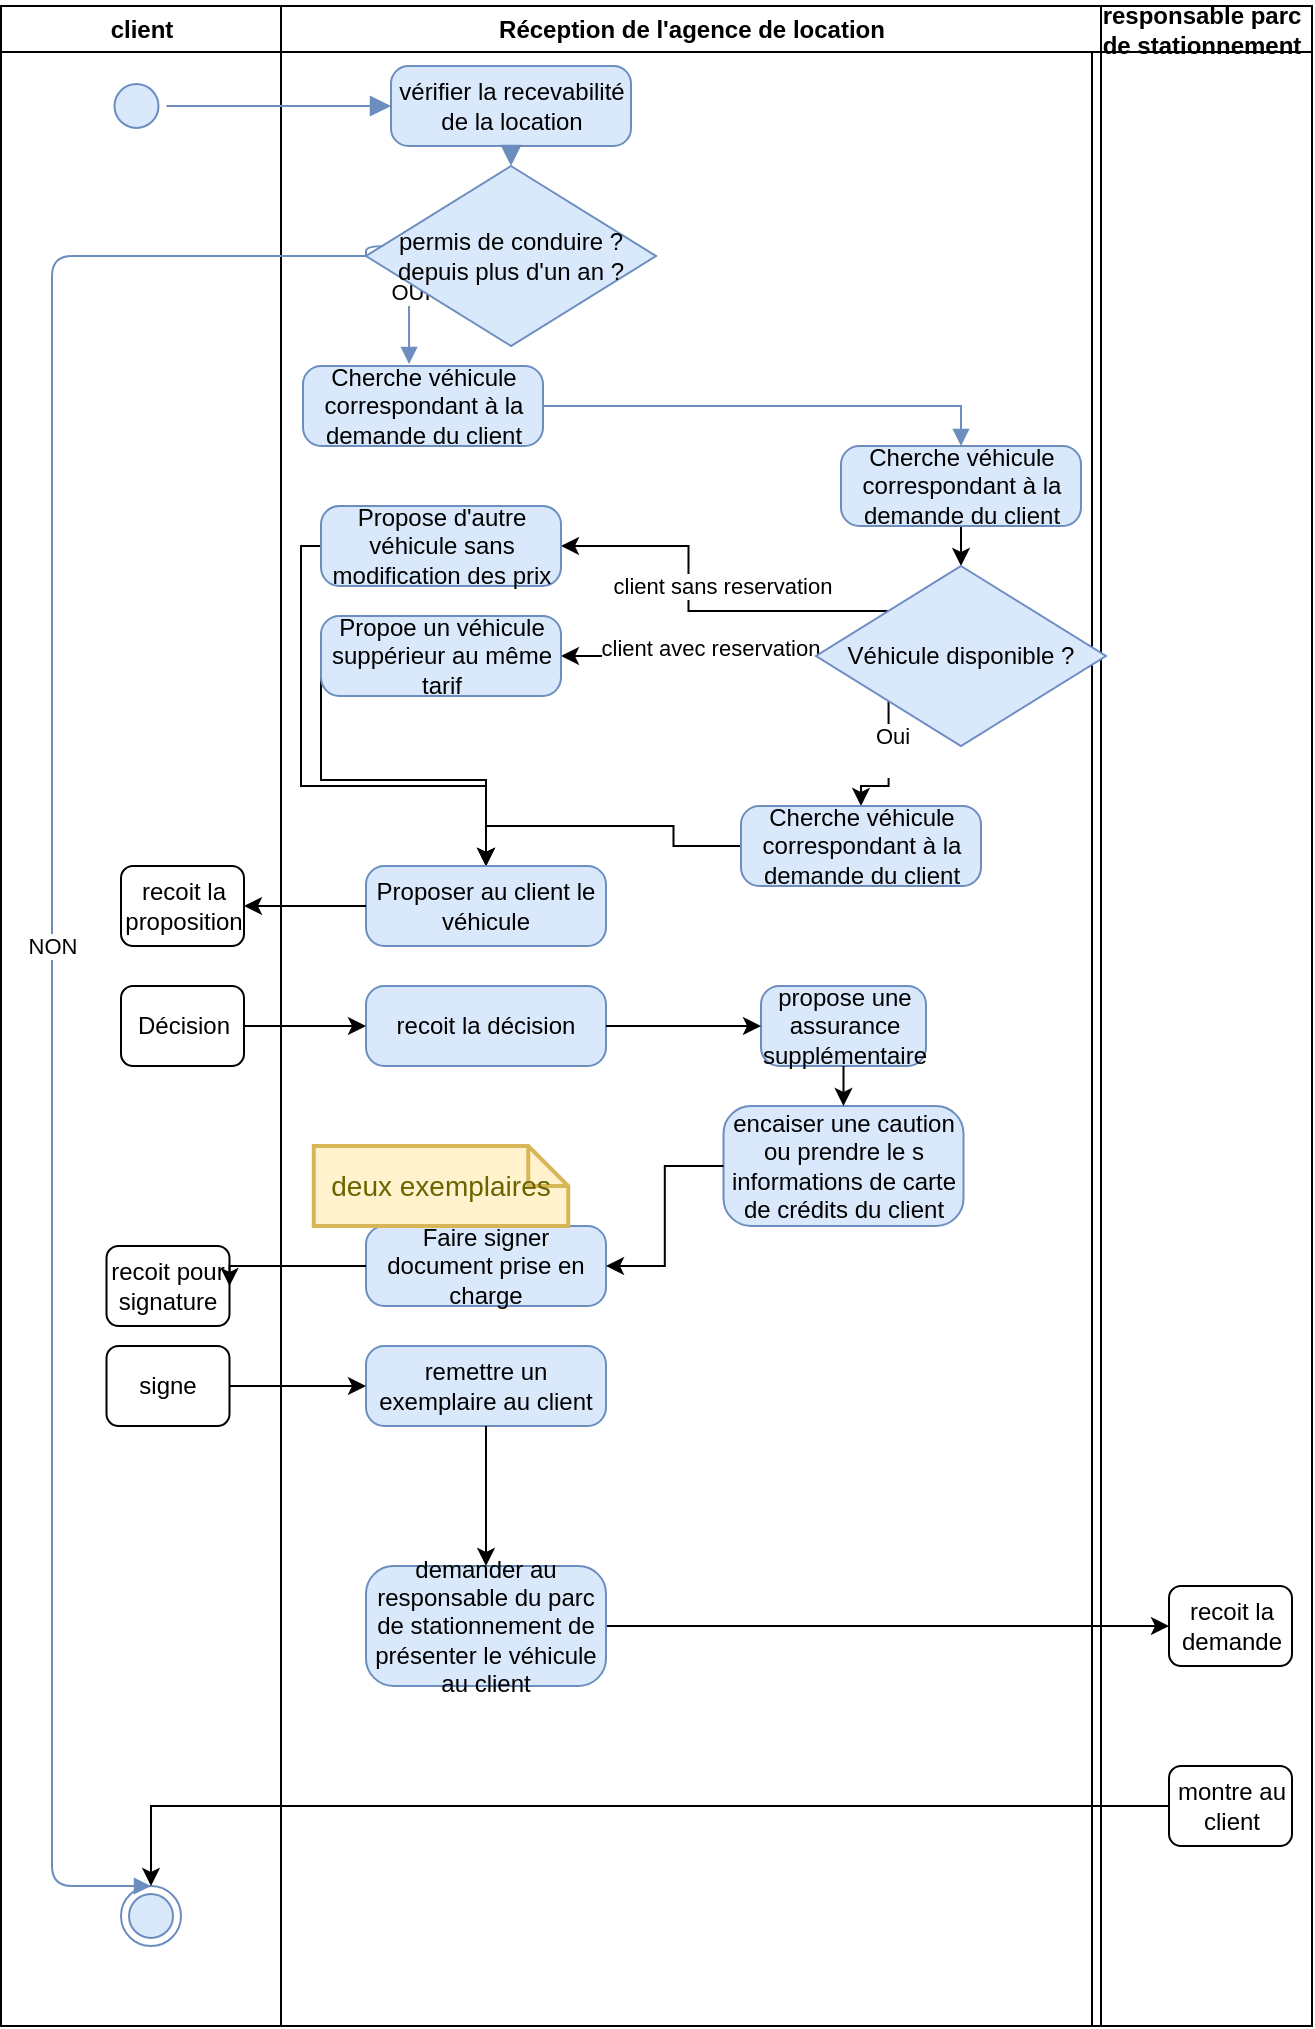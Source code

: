 <mxfile version="22.0.6" type="github">
  <diagram name="Page-1" id="tpbErF3e68gzHG-26Jsu">
    <mxGraphModel dx="555" dy="933" grid="1" gridSize="10" guides="1" tooltips="1" connect="1" arrows="1" fold="1" page="1" pageScale="1" pageWidth="827" pageHeight="1169" math="0" shadow="0">
      <root>
        <mxCell id="0" />
        <mxCell id="1" parent="0" />
        <mxCell id="fU_v04SYB27c5k4xfWVm-1" value="client" style="swimlane;whiteSpace=wrap;sketch=0;container=0;" vertex="1" parent="1">
          <mxGeometry x="104.5" y="80" width="140" height="1010" as="geometry" />
        </mxCell>
        <mxCell id="fU_v04SYB27c5k4xfWVm-2" value="" style="ellipse;shape=startState;fillColor=#dae8fc;strokeColor=#6c8ebf;" vertex="1" parent="fU_v04SYB27c5k4xfWVm-1">
          <mxGeometry x="52.75" y="35" width="30" height="30" as="geometry" />
        </mxCell>
        <mxCell id="fU_v04SYB27c5k4xfWVm-3" value="" style="ellipse;html=1;shape=endState;fillColor=#dae8fc;strokeColor=#6c8ebf;rounded=1;" vertex="1" parent="fU_v04SYB27c5k4xfWVm-1">
          <mxGeometry x="60" y="940" width="30" height="30" as="geometry" />
        </mxCell>
        <mxCell id="tVvADQtDrMfyOgMoGThi-26" value="recoit la proposition" style="rounded=1;whiteSpace=wrap;html=1;" vertex="1" parent="fU_v04SYB27c5k4xfWVm-1">
          <mxGeometry x="60" y="430" width="61.5" height="40" as="geometry" />
        </mxCell>
        <mxCell id="tVvADQtDrMfyOgMoGThi-27" value="Décision" style="rounded=1;whiteSpace=wrap;html=1;" vertex="1" parent="fU_v04SYB27c5k4xfWVm-1">
          <mxGeometry x="60" y="490" width="61.5" height="40" as="geometry" />
        </mxCell>
        <mxCell id="tVvADQtDrMfyOgMoGThi-41" value="recoit pour signature" style="rounded=1;whiteSpace=wrap;html=1;" vertex="1" parent="fU_v04SYB27c5k4xfWVm-1">
          <mxGeometry x="52.75" y="620" width="61.5" height="40" as="geometry" />
        </mxCell>
        <mxCell id="tVvADQtDrMfyOgMoGThi-43" value="signe" style="rounded=1;whiteSpace=wrap;html=1;" vertex="1" parent="fU_v04SYB27c5k4xfWVm-1">
          <mxGeometry x="52.75" y="670" width="61.5" height="40" as="geometry" />
        </mxCell>
        <mxCell id="fU_v04SYB27c5k4xfWVm-4" value="responsable parc de stationnement" style="swimlane;whiteSpace=wrap;expand=1;container=0;startSize=23;" vertex="1" parent="1">
          <mxGeometry x="650" y="80" width="110" height="1010" as="geometry" />
        </mxCell>
        <mxCell id="tVvADQtDrMfyOgMoGThi-85" value="montre au client" style="rounded=1;whiteSpace=wrap;html=1;" vertex="1" parent="fU_v04SYB27c5k4xfWVm-4">
          <mxGeometry x="38.5" y="880" width="61.5" height="40" as="geometry" />
        </mxCell>
        <mxCell id="tVvADQtDrMfyOgMoGThi-81" value="recoit la demande" style="rounded=1;whiteSpace=wrap;html=1;" vertex="1" parent="fU_v04SYB27c5k4xfWVm-4">
          <mxGeometry x="38.5" y="790" width="61.5" height="40" as="geometry" />
        </mxCell>
        <mxCell id="fU_v04SYB27c5k4xfWVm-7" value="Réception de l&#39;agence de location" style="swimlane;whiteSpace=wrap;container=0;" vertex="1" parent="1">
          <mxGeometry x="244.5" y="80" width="410" height="1010" as="geometry" />
        </mxCell>
        <mxCell id="fU_v04SYB27c5k4xfWVm-8" value="vérifier la recevabilité de la location" style="rounded=1;whiteSpace=wrap;html=1;arcSize=22;fillColor=#dae8fc;strokeColor=#6c8ebf;hachureGap=4;pointerEvents=0;" vertex="1" parent="fU_v04SYB27c5k4xfWVm-7">
          <mxGeometry x="55" y="30" width="120" height="40" as="geometry" />
        </mxCell>
        <mxCell id="fU_v04SYB27c5k4xfWVm-9" value="" style="edgeStyle=orthogonalEdgeStyle;html=1;verticalAlign=bottom;endArrow=block;endSize=8;strokeColor=#6c8ebf;sourcePerimeterSpacing=8;targetPerimeterSpacing=8;entryX=0.5;entryY=0;entryDx=0;entryDy=0;exitX=0.5;exitY=1;exitDx=0;exitDy=0;fillColor=#dae8fc;endFill=1;" edge="1" parent="fU_v04SYB27c5k4xfWVm-7" source="fU_v04SYB27c5k4xfWVm-8" target="fU_v04SYB27c5k4xfWVm-11">
          <mxGeometry relative="1" as="geometry">
            <mxPoint x="101" y="192" as="targetPoint" />
          </mxGeometry>
        </mxCell>
        <mxCell id="fU_v04SYB27c5k4xfWVm-10" value="OUI" style="edgeStyle=orthogonalEdgeStyle;orthogonalLoop=1;jettySize=auto;html=1;entryX=0.442;entryY=-0.025;entryDx=0;entryDy=0;entryPerimeter=0;endArrow=block;sourcePerimeterSpacing=8;targetPerimeterSpacing=8;strokeColor=#6c8ebf;verticalAlign=bottom;exitX=0;exitY=0.5;exitDx=0;exitDy=0;fillColor=#dae8fc;endFill=1;" edge="1" parent="fU_v04SYB27c5k4xfWVm-7" source="fU_v04SYB27c5k4xfWVm-11" target="fU_v04SYB27c5k4xfWVm-12">
          <mxGeometry x="0.367" relative="1" as="geometry">
            <Array as="points">
              <mxPoint x="64" y="120" />
            </Array>
            <mxPoint as="offset" />
          </mxGeometry>
        </mxCell>
        <mxCell id="fU_v04SYB27c5k4xfWVm-11" value="permis de conduire ? depuis plus d&#39;un an ? " style="rhombus;whiteSpace=wrap;html=1;fillColor=#dae8fc;strokeColor=#6c8ebf;hachureGap=4;pointerEvents=0;" vertex="1" parent="fU_v04SYB27c5k4xfWVm-7">
          <mxGeometry x="42.5" y="80" width="145" height="90" as="geometry" />
        </mxCell>
        <mxCell id="fU_v04SYB27c5k4xfWVm-12" value="Cherche véhicule correspondant à la demande du client" style="rounded=1;whiteSpace=wrap;html=1;arcSize=23;hachureGap=4;pointerEvents=0;fillColor=#dae8fc;strokeColor=#6c8ebf;" vertex="1" parent="fU_v04SYB27c5k4xfWVm-7">
          <mxGeometry x="11" y="180" width="120" height="40" as="geometry" />
        </mxCell>
        <mxCell id="tVvADQtDrMfyOgMoGThi-4" style="edgeStyle=orthogonalEdgeStyle;rounded=0;orthogonalLoop=1;jettySize=auto;html=1;exitX=0.5;exitY=1;exitDx=0;exitDy=0;entryX=0.5;entryY=0;entryDx=0;entryDy=0;" edge="1" parent="fU_v04SYB27c5k4xfWVm-7" source="tVvADQtDrMfyOgMoGThi-1" target="tVvADQtDrMfyOgMoGThi-3">
          <mxGeometry relative="1" as="geometry">
            <Array as="points">
              <mxPoint x="340" y="260" />
              <mxPoint x="340" y="300" />
            </Array>
          </mxGeometry>
        </mxCell>
        <mxCell id="tVvADQtDrMfyOgMoGThi-1" value="Cherche véhicule correspondant à la demande du client" style="rounded=1;whiteSpace=wrap;html=1;arcSize=23;hachureGap=4;pointerEvents=0;fillColor=#dae8fc;strokeColor=#6c8ebf;" vertex="1" parent="fU_v04SYB27c5k4xfWVm-7">
          <mxGeometry x="280" y="220" width="120" height="40" as="geometry" />
        </mxCell>
        <mxCell id="fU_v04SYB27c5k4xfWVm-19" style="edgeStyle=orthogonalEdgeStyle;rounded=0;orthogonalLoop=1;jettySize=auto;html=1;fillColor=#dae8fc;strokeColor=#6c8ebf;endArrow=block;endFill=1;entryX=0.5;entryY=0;entryDx=0;entryDy=0;" edge="1" parent="fU_v04SYB27c5k4xfWVm-7" source="fU_v04SYB27c5k4xfWVm-12" target="tVvADQtDrMfyOgMoGThi-1">
          <mxGeometry relative="1" as="geometry">
            <mxPoint x="71" y="270" as="targetPoint" />
          </mxGeometry>
        </mxCell>
        <mxCell id="tVvADQtDrMfyOgMoGThi-5" style="edgeStyle=orthogonalEdgeStyle;rounded=0;orthogonalLoop=1;jettySize=auto;html=1;exitX=0;exitY=0;exitDx=0;exitDy=0;entryX=0.5;entryY=0;entryDx=0;entryDy=0;" edge="1" parent="fU_v04SYB27c5k4xfWVm-7" source="tVvADQtDrMfyOgMoGThi-3" target="tVvADQtDrMfyOgMoGThi-6">
          <mxGeometry relative="1" as="geometry">
            <mxPoint x="170" y="302.294" as="targetPoint" />
          </mxGeometry>
        </mxCell>
        <mxCell id="tVvADQtDrMfyOgMoGThi-7" value="&lt;div&gt;Oui&lt;/div&gt;&lt;div&gt;&lt;br&gt;&lt;/div&gt;" style="edgeLabel;html=1;align=center;verticalAlign=middle;resizable=0;points=[];" vertex="1" connectable="0" parent="tVvADQtDrMfyOgMoGThi-5">
          <mxGeometry x="0.236" y="1" relative="1" as="geometry">
            <mxPoint as="offset" />
          </mxGeometry>
        </mxCell>
        <mxCell id="tVvADQtDrMfyOgMoGThi-8" style="edgeStyle=orthogonalEdgeStyle;rounded=0;orthogonalLoop=1;jettySize=auto;html=1;exitX=0;exitY=0.5;exitDx=0;exitDy=0;entryX=1;entryY=0.5;entryDx=0;entryDy=0;" edge="1" parent="fU_v04SYB27c5k4xfWVm-7" source="tVvADQtDrMfyOgMoGThi-3" target="tVvADQtDrMfyOgMoGThi-16">
          <mxGeometry relative="1" as="geometry">
            <mxPoint x="140" y="325" as="targetPoint" />
          </mxGeometry>
        </mxCell>
        <mxCell id="tVvADQtDrMfyOgMoGThi-14" value="client avec reservation" style="edgeLabel;html=1;align=center;verticalAlign=middle;resizable=0;points=[];" vertex="1" connectable="0" parent="tVvADQtDrMfyOgMoGThi-8">
          <mxGeometry x="-0.172" y="-4" relative="1" as="geometry">
            <mxPoint as="offset" />
          </mxGeometry>
        </mxCell>
        <mxCell id="tVvADQtDrMfyOgMoGThi-17" style="edgeStyle=orthogonalEdgeStyle;rounded=0;orthogonalLoop=1;jettySize=auto;html=1;exitX=0;exitY=0;exitDx=0;exitDy=0;entryX=1;entryY=0.5;entryDx=0;entryDy=0;" edge="1" parent="fU_v04SYB27c5k4xfWVm-7" source="tVvADQtDrMfyOgMoGThi-3" target="tVvADQtDrMfyOgMoGThi-18">
          <mxGeometry relative="1" as="geometry">
            <mxPoint x="160" y="280" as="targetPoint" />
          </mxGeometry>
        </mxCell>
        <mxCell id="tVvADQtDrMfyOgMoGThi-19" value="client sans reservation" style="edgeLabel;html=1;align=center;verticalAlign=middle;resizable=0;points=[];" vertex="1" connectable="0" parent="tVvADQtDrMfyOgMoGThi-17">
          <mxGeometry x="-0.245" y="2" relative="1" as="geometry">
            <mxPoint x="-10" y="-15" as="offset" />
          </mxGeometry>
        </mxCell>
        <mxCell id="tVvADQtDrMfyOgMoGThi-3" value="Véhicule disponible ?" style="rhombus;whiteSpace=wrap;html=1;fillColor=#dae8fc;strokeColor=#6c8ebf;hachureGap=4;pointerEvents=0;" vertex="1" parent="fU_v04SYB27c5k4xfWVm-7">
          <mxGeometry x="267.5" y="280" width="145" height="90" as="geometry" />
        </mxCell>
        <mxCell id="tVvADQtDrMfyOgMoGThi-24" value="" style="edgeStyle=orthogonalEdgeStyle;rounded=0;orthogonalLoop=1;jettySize=auto;html=1;entryX=0.5;entryY=0;entryDx=0;entryDy=0;" edge="1" parent="fU_v04SYB27c5k4xfWVm-7" source="tVvADQtDrMfyOgMoGThi-6" target="tVvADQtDrMfyOgMoGThi-20">
          <mxGeometry relative="1" as="geometry" />
        </mxCell>
        <mxCell id="tVvADQtDrMfyOgMoGThi-6" value="Cherche véhicule correspondant à la demande du client" style="rounded=1;whiteSpace=wrap;html=1;arcSize=23;hachureGap=4;pointerEvents=0;fillColor=#dae8fc;strokeColor=#6c8ebf;" vertex="1" parent="fU_v04SYB27c5k4xfWVm-7">
          <mxGeometry x="230" y="400" width="120" height="40" as="geometry" />
        </mxCell>
        <mxCell id="tVvADQtDrMfyOgMoGThi-22" style="edgeStyle=orthogonalEdgeStyle;rounded=0;orthogonalLoop=1;jettySize=auto;html=1;exitX=0;exitY=0.5;exitDx=0;exitDy=0;entryX=0.5;entryY=0;entryDx=0;entryDy=0;" edge="1" parent="fU_v04SYB27c5k4xfWVm-7" source="tVvADQtDrMfyOgMoGThi-16" target="tVvADQtDrMfyOgMoGThi-20">
          <mxGeometry relative="1" as="geometry">
            <Array as="points">
              <mxPoint x="20" y="387" />
              <mxPoint x="103" y="387" />
            </Array>
          </mxGeometry>
        </mxCell>
        <mxCell id="tVvADQtDrMfyOgMoGThi-16" value="Propoe un véhicule suppérieur au même tarif" style="rounded=1;whiteSpace=wrap;html=1;arcSize=23;hachureGap=4;pointerEvents=0;fillColor=#dae8fc;strokeColor=#6c8ebf;" vertex="1" parent="fU_v04SYB27c5k4xfWVm-7">
          <mxGeometry x="20" y="305" width="120" height="40" as="geometry" />
        </mxCell>
        <mxCell id="tVvADQtDrMfyOgMoGThi-23" style="edgeStyle=orthogonalEdgeStyle;rounded=0;orthogonalLoop=1;jettySize=auto;html=1;exitX=0;exitY=0.5;exitDx=0;exitDy=0;entryX=0.5;entryY=0;entryDx=0;entryDy=0;" edge="1" parent="fU_v04SYB27c5k4xfWVm-7" source="tVvADQtDrMfyOgMoGThi-18" target="tVvADQtDrMfyOgMoGThi-20">
          <mxGeometry relative="1" as="geometry">
            <Array as="points">
              <mxPoint x="10" y="270" />
              <mxPoint x="10" y="390" />
              <mxPoint x="103" y="390" />
            </Array>
          </mxGeometry>
        </mxCell>
        <mxCell id="tVvADQtDrMfyOgMoGThi-18" value="Propose d&#39;autre véhicule sans modification des prix" style="rounded=1;whiteSpace=wrap;html=1;arcSize=23;hachureGap=4;pointerEvents=0;fillColor=#dae8fc;strokeColor=#6c8ebf;" vertex="1" parent="fU_v04SYB27c5k4xfWVm-7">
          <mxGeometry x="20" y="250" width="120" height="40" as="geometry" />
        </mxCell>
        <mxCell id="tVvADQtDrMfyOgMoGThi-20" value="Proposer au client le véhicule" style="rounded=1;whiteSpace=wrap;html=1;arcSize=23;hachureGap=4;pointerEvents=0;fillColor=#dae8fc;strokeColor=#6c8ebf;" vertex="1" parent="fU_v04SYB27c5k4xfWVm-7">
          <mxGeometry x="42.5" y="430" width="120" height="40" as="geometry" />
        </mxCell>
        <mxCell id="tVvADQtDrMfyOgMoGThi-29" value="recoit la décision" style="rounded=1;whiteSpace=wrap;html=1;arcSize=23;hachureGap=4;pointerEvents=0;fillColor=#dae8fc;strokeColor=#6c8ebf;" vertex="1" parent="fU_v04SYB27c5k4xfWVm-7">
          <mxGeometry x="42.5" y="490" width="120" height="40" as="geometry" />
        </mxCell>
        <mxCell id="tVvADQtDrMfyOgMoGThi-31" value="propose une assurance supplémentaire" style="whiteSpace=wrap;html=1;fillColor=#dae8fc;strokeColor=#6c8ebf;rounded=1;arcSize=23;hachureGap=4;" vertex="1" parent="fU_v04SYB27c5k4xfWVm-7">
          <mxGeometry x="240" y="490" width="82.5" height="40" as="geometry" />
        </mxCell>
        <mxCell id="tVvADQtDrMfyOgMoGThi-32" value="" style="edgeStyle=orthogonalEdgeStyle;rounded=0;orthogonalLoop=1;jettySize=auto;html=1;" edge="1" parent="fU_v04SYB27c5k4xfWVm-7" source="tVvADQtDrMfyOgMoGThi-29" target="tVvADQtDrMfyOgMoGThi-31">
          <mxGeometry relative="1" as="geometry" />
        </mxCell>
        <mxCell id="tVvADQtDrMfyOgMoGThi-33" value="encaiser une caution ou prendre le s informations de carte de crédits du client" style="whiteSpace=wrap;html=1;fillColor=#dae8fc;strokeColor=#6c8ebf;rounded=1;arcSize=23;hachureGap=4;" vertex="1" parent="fU_v04SYB27c5k4xfWVm-7">
          <mxGeometry x="221.25" y="550" width="120" height="60" as="geometry" />
        </mxCell>
        <mxCell id="tVvADQtDrMfyOgMoGThi-34" value="" style="edgeStyle=orthogonalEdgeStyle;rounded=0;orthogonalLoop=1;jettySize=auto;html=1;" edge="1" parent="fU_v04SYB27c5k4xfWVm-7" source="tVvADQtDrMfyOgMoGThi-31" target="tVvADQtDrMfyOgMoGThi-33">
          <mxGeometry relative="1" as="geometry" />
        </mxCell>
        <mxCell id="tVvADQtDrMfyOgMoGThi-35" value="Faire signer document prise en charge" style="whiteSpace=wrap;html=1;fillColor=#dae8fc;strokeColor=#6c8ebf;rounded=1;arcSize=23;hachureGap=4;" vertex="1" parent="fU_v04SYB27c5k4xfWVm-7">
          <mxGeometry x="42.5" y="610" width="120" height="40" as="geometry" />
        </mxCell>
        <mxCell id="tVvADQtDrMfyOgMoGThi-36" value="" style="edgeStyle=orthogonalEdgeStyle;rounded=0;orthogonalLoop=1;jettySize=auto;html=1;" edge="1" parent="fU_v04SYB27c5k4xfWVm-7" source="tVvADQtDrMfyOgMoGThi-33" target="tVvADQtDrMfyOgMoGThi-35">
          <mxGeometry relative="1" as="geometry" />
        </mxCell>
        <mxCell id="tVvADQtDrMfyOgMoGThi-38" value="deux exemplaires" style="shape=note;strokeWidth=2;fontSize=14;size=20;whiteSpace=wrap;html=1;fillColor=#fff2cc;strokeColor=#d6b656;fontColor=#666600;" vertex="1" parent="fU_v04SYB27c5k4xfWVm-7">
          <mxGeometry x="16.38" y="570" width="127.25" height="40" as="geometry" />
        </mxCell>
        <mxCell id="tVvADQtDrMfyOgMoGThi-77" value="remettre un exemplaire au client" style="whiteSpace=wrap;html=1;fillColor=#dae8fc;strokeColor=#6c8ebf;rounded=1;arcSize=23;hachureGap=4;" vertex="1" parent="fU_v04SYB27c5k4xfWVm-7">
          <mxGeometry x="42.5" y="670" width="120" height="40" as="geometry" />
        </mxCell>
        <mxCell id="fU_v04SYB27c5k4xfWVm-13" value="" style="edgeStyle=elbowEdgeStyle;elbow=horizontal;verticalAlign=bottom;endArrow=block;endSize=8;strokeColor=#6c8ebf;endFill=1;exitX=1;exitY=0.5;exitDx=0;exitDy=0;entryX=0;entryY=0.5;entryDx=0;entryDy=0;fillColor=#dae8fc;" edge="1" parent="1" source="fU_v04SYB27c5k4xfWVm-2" target="fU_v04SYB27c5k4xfWVm-8">
          <mxGeometry x="163.5" y="168" as="geometry">
            <mxPoint x="270" y="278" as="targetPoint" />
            <Array as="points">
              <mxPoint x="240" y="150" />
            </Array>
          </mxGeometry>
        </mxCell>
        <mxCell id="fU_v04SYB27c5k4xfWVm-18" value="NON" style="edgeStyle=orthogonalEdgeStyle;orthogonalLoop=1;jettySize=auto;html=1;entryX=0.5;entryY=0;entryDx=0;entryDy=0;endArrow=block;sourcePerimeterSpacing=8;targetPerimeterSpacing=8;strokeColor=#6c8ebf;verticalAlign=bottom;exitX=0;exitY=0.5;exitDx=0;exitDy=0;fillColor=#dae8fc;endFill=1;" edge="1" parent="1" source="fU_v04SYB27c5k4xfWVm-11" target="fU_v04SYB27c5k4xfWVm-3">
          <mxGeometry relative="1" as="geometry">
            <mxPoint x="655.96" y="236" as="targetPoint" />
            <Array as="points">
              <mxPoint x="130" y="205" />
              <mxPoint x="130" y="1020" />
            </Array>
          </mxGeometry>
        </mxCell>
        <mxCell id="tVvADQtDrMfyOgMoGThi-25" style="edgeStyle=orthogonalEdgeStyle;rounded=0;orthogonalLoop=1;jettySize=auto;html=1;exitX=0;exitY=0.5;exitDx=0;exitDy=0;entryX=1;entryY=0.5;entryDx=0;entryDy=0;" edge="1" parent="1" source="tVvADQtDrMfyOgMoGThi-20" target="tVvADQtDrMfyOgMoGThi-26">
          <mxGeometry relative="1" as="geometry">
            <mxPoint x="230" y="530.529" as="targetPoint" />
          </mxGeometry>
        </mxCell>
        <mxCell id="tVvADQtDrMfyOgMoGThi-28" style="edgeStyle=orthogonalEdgeStyle;rounded=0;orthogonalLoop=1;jettySize=auto;html=1;exitX=1;exitY=0.5;exitDx=0;exitDy=0;entryX=0;entryY=0.5;entryDx=0;entryDy=0;" edge="1" parent="1" source="tVvADQtDrMfyOgMoGThi-27" target="tVvADQtDrMfyOgMoGThi-29">
          <mxGeometry relative="1" as="geometry">
            <mxPoint x="300" y="590.529" as="targetPoint" />
          </mxGeometry>
        </mxCell>
        <mxCell id="tVvADQtDrMfyOgMoGThi-40" style="edgeStyle=orthogonalEdgeStyle;rounded=0;orthogonalLoop=1;jettySize=auto;html=1;exitX=0;exitY=0.5;exitDx=0;exitDy=0;entryX=1;entryY=0.5;entryDx=0;entryDy=0;" edge="1" parent="1" source="tVvADQtDrMfyOgMoGThi-35" target="tVvADQtDrMfyOgMoGThi-41">
          <mxGeometry relative="1" as="geometry">
            <mxPoint x="230" y="710" as="targetPoint" />
            <Array as="points">
              <mxPoint x="219" y="710" />
            </Array>
          </mxGeometry>
        </mxCell>
        <mxCell id="tVvADQtDrMfyOgMoGThi-78" style="edgeStyle=orthogonalEdgeStyle;rounded=0;orthogonalLoop=1;jettySize=auto;html=1;exitX=1;exitY=0.5;exitDx=0;exitDy=0;entryX=0;entryY=0.5;entryDx=0;entryDy=0;" edge="1" parent="1" source="tVvADQtDrMfyOgMoGThi-43" target="tVvADQtDrMfyOgMoGThi-77">
          <mxGeometry relative="1" as="geometry" />
        </mxCell>
        <mxCell id="tVvADQtDrMfyOgMoGThi-82" style="edgeStyle=orthogonalEdgeStyle;rounded=0;orthogonalLoop=1;jettySize=auto;html=1;exitX=1;exitY=0.5;exitDx=0;exitDy=0;entryX=0;entryY=0.5;entryDx=0;entryDy=0;" edge="1" parent="1" source="tVvADQtDrMfyOgMoGThi-79" target="tVvADQtDrMfyOgMoGThi-81">
          <mxGeometry relative="1" as="geometry" />
        </mxCell>
        <mxCell id="tVvADQtDrMfyOgMoGThi-79" value="demander au responsable du parc de stationnement de présenter le véhicule au client" style="whiteSpace=wrap;html=1;fillColor=#dae8fc;strokeColor=#6c8ebf;rounded=1;arcSize=23;hachureGap=4;" vertex="1" parent="1">
          <mxGeometry x="287" y="860" width="120" height="60" as="geometry" />
        </mxCell>
        <mxCell id="tVvADQtDrMfyOgMoGThi-80" value="" style="edgeStyle=orthogonalEdgeStyle;rounded=0;orthogonalLoop=1;jettySize=auto;html=1;" edge="1" parent="1" source="tVvADQtDrMfyOgMoGThi-77" target="tVvADQtDrMfyOgMoGThi-79">
          <mxGeometry relative="1" as="geometry" />
        </mxCell>
        <mxCell id="tVvADQtDrMfyOgMoGThi-86" style="edgeStyle=orthogonalEdgeStyle;rounded=0;orthogonalLoop=1;jettySize=auto;html=1;exitX=0;exitY=0.5;exitDx=0;exitDy=0;entryX=0.5;entryY=0;entryDx=0;entryDy=0;" edge="1" parent="1" source="tVvADQtDrMfyOgMoGThi-85" target="fU_v04SYB27c5k4xfWVm-3">
          <mxGeometry relative="1" as="geometry" />
        </mxCell>
      </root>
    </mxGraphModel>
  </diagram>
</mxfile>

